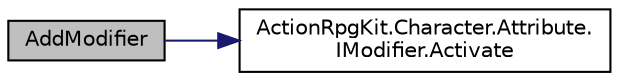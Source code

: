 digraph "AddModifier"
{
 // INTERACTIVE_SVG=YES
  edge [fontname="Helvetica",fontsize="10",labelfontname="Helvetica",labelfontsize="10"];
  node [fontname="Helvetica",fontsize="10",shape=record];
  rankdir="LR";
  Node1 [label="AddModifier",height=0.2,width=0.4,color="black", fillcolor="grey75", style="filled", fontcolor="black"];
  Node1 -> Node2 [color="midnightblue",fontsize="10",style="solid",fontname="Helvetica"];
  Node2 [label="ActionRpgKit.Character.Attribute.\lIModifier.Activate",height=0.2,width=0.4,color="black", fillcolor="white", style="filled",URL="$d5/dc3/interface_action_rpg_kit_1_1_character_1_1_attribute_1_1_i_modifier.xhtml#ae8753efaeea05f65094a4875a694a368",tooltip="Activating the modifier. "];
}

